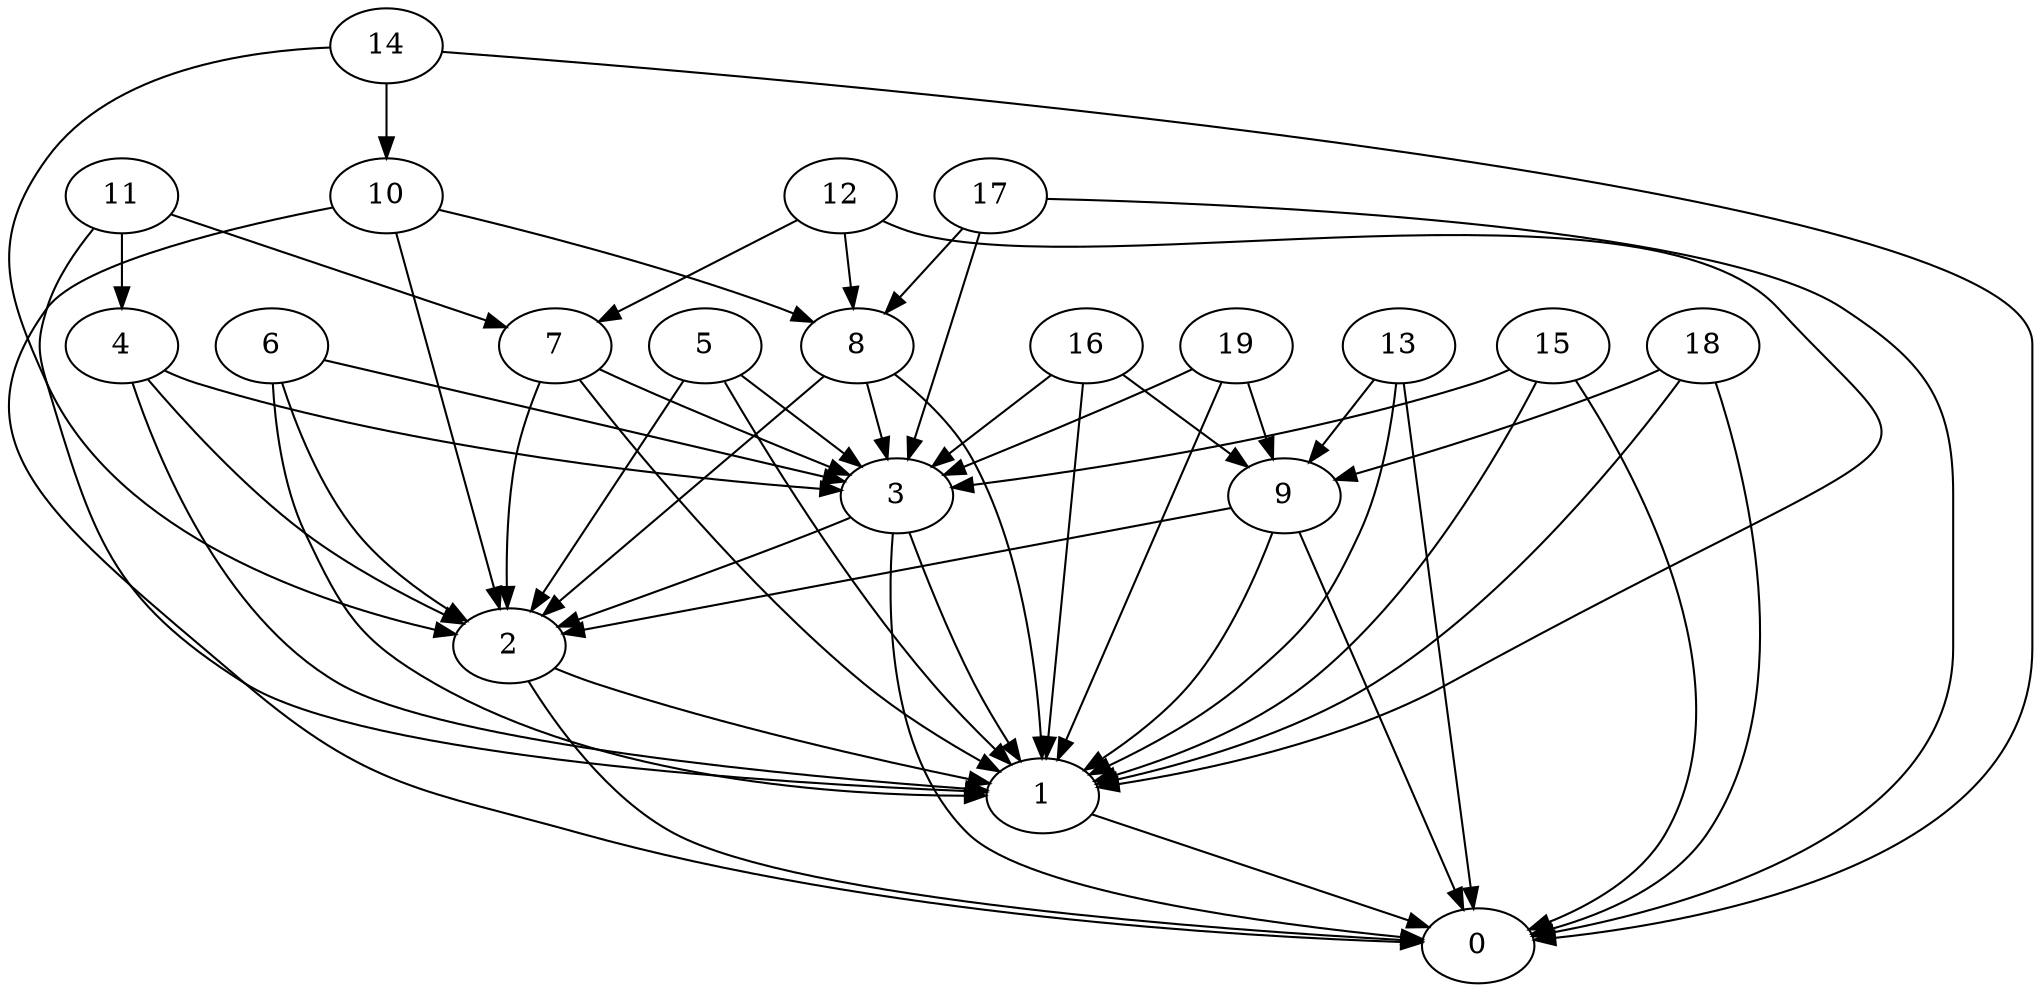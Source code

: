 /* Created by igraph 0.6.5 */
digraph {
  0;
  1;
  2;
  3;
  4;
  5;
  6;
  7;
  8;
  9;
  10;
  11;
  12;
  13;
  14;
  15;
  16;
  17;
  18;
  19;

  1 -> 0;
  2 -> 0;
  2 -> 1;
  3 -> 0;
  3 -> 1;
  3 -> 2;
  4 -> 1;
  4 -> 3;
  4 -> 2;
  5 -> 1;
  5 -> 3;
  5 -> 2;
  6 -> 2;
  6 -> 1;
  6 -> 3;
  7 -> 3;
  7 -> 1;
  7 -> 2;
  8 -> 3;
  8 -> 2;
  8 -> 1;
  9 -> 1;
  9 -> 0;
  9 -> 2;
  10 -> 0;
  10 -> 2;
  10 -> 8;
  11 -> 1;
  11 -> 4;
  11 -> 7;
  12 -> 1;
  12 -> 8;
  12 -> 7;
  13 -> 9;
  13 -> 1;
  13 -> 0;
  14 -> 2;
  14 -> 0;
  14 -> 10;
  15 -> 3;
  15 -> 1;
  15 -> 0;
  16 -> 1;
  16 -> 3;
  16 -> 9;
  17 -> 0;
  17 -> 8;
  17 -> 3;
  18 -> 1;
  18 -> 9;
  18 -> 0;
  19 -> 1;
  19 -> 9;
  19 -> 3;
}
